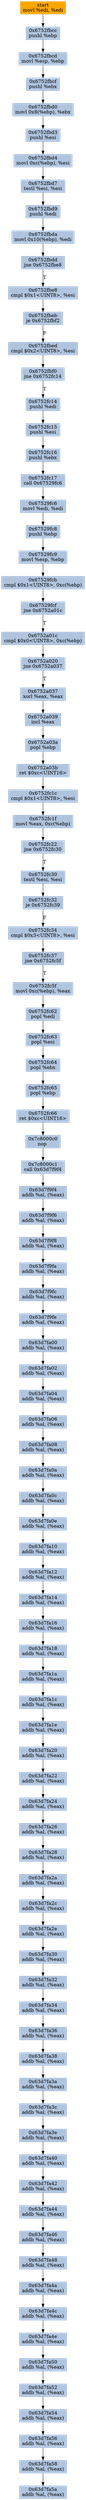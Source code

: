 digraph G {
node[shape=rectangle,style=filled,fillcolor=lightsteelblue,color=lightsteelblue]
bgcolor="transparent"
a0x6752fbcamovl_edi_edi[label="start\nmovl %edi, %edi",color="lightgrey",fillcolor="orange"];
a0x6752fbccpushl_ebp[label="0x6752fbcc\npushl %ebp"];
a0x6752fbcdmovl_esp_ebp[label="0x6752fbcd\nmovl %esp, %ebp"];
a0x6752fbcfpushl_ebx[label="0x6752fbcf\npushl %ebx"];
a0x6752fbd0movl_0x8ebp__ebx[label="0x6752fbd0\nmovl 0x8(%ebp), %ebx"];
a0x6752fbd3pushl_esi[label="0x6752fbd3\npushl %esi"];
a0x6752fbd4movl_0xcebp__esi[label="0x6752fbd4\nmovl 0xc(%ebp), %esi"];
a0x6752fbd7testl_esi_esi[label="0x6752fbd7\ntestl %esi, %esi"];
a0x6752fbd9pushl_edi[label="0x6752fbd9\npushl %edi"];
a0x6752fbdamovl_0x10ebp__edi[label="0x6752fbda\nmovl 0x10(%ebp), %edi"];
a0x6752fbddjne_0x6752fbe8[label="0x6752fbdd\njne 0x6752fbe8"];
a0x6752fbe8cmpl_0x1UINT8_esi[label="0x6752fbe8\ncmpl $0x1<UINT8>, %esi"];
a0x6752fbebje_0x6752fbf2[label="0x6752fbeb\nje 0x6752fbf2"];
a0x6752fbedcmpl_0x2UINT8_esi[label="0x6752fbed\ncmpl $0x2<UINT8>, %esi"];
a0x6752fbf0jne_0x6752fc14[label="0x6752fbf0\njne 0x6752fc14"];
a0x6752fc14pushl_edi[label="0x6752fc14\npushl %edi"];
a0x6752fc15pushl_esi[label="0x6752fc15\npushl %esi"];
a0x6752fc16pushl_ebx[label="0x6752fc16\npushl %ebx"];
a0x6752fc17call_0x67529fc6[label="0x6752fc17\ncall 0x67529fc6"];
a0x67529fc6movl_edi_edi[label="0x67529fc6\nmovl %edi, %edi"];
a0x67529fc8pushl_ebp[label="0x67529fc8\npushl %ebp"];
a0x67529fc9movl_esp_ebp[label="0x67529fc9\nmovl %esp, %ebp"];
a0x67529fcbcmpl_0x1UINT8_0xcebp_[label="0x67529fcb\ncmpl $0x1<UINT8>, 0xc(%ebp)"];
a0x67529fcfjne_0x6752a01c[label="0x67529fcf\njne 0x6752a01c"];
a0x6752a01ccmpl_0x0UINT8_0xcebp_[label="0x6752a01c\ncmpl $0x0<UINT8>, 0xc(%ebp)"];
a0x6752a020jne_0x6752a037[label="0x6752a020\njne 0x6752a037"];
a0x6752a037xorl_eax_eax[label="0x6752a037\nxorl %eax, %eax"];
a0x6752a039incl_eax[label="0x6752a039\nincl %eax"];
a0x6752a03apopl_ebp[label="0x6752a03a\npopl %ebp"];
a0x6752a03bret_0xcUINT16[label="0x6752a03b\nret $0xc<UINT16>"];
a0x6752fc1ccmpl_0x1UINT8_esi[label="0x6752fc1c\ncmpl $0x1<UINT8>, %esi"];
a0x6752fc1fmovl_eax_0xcebp_[label="0x6752fc1f\nmovl %eax, 0xc(%ebp)"];
a0x6752fc22jne_0x6752fc30[label="0x6752fc22\njne 0x6752fc30"];
a0x6752fc30testl_esi_esi[label="0x6752fc30\ntestl %esi, %esi"];
a0x6752fc32je_0x6752fc39[label="0x6752fc32\nje 0x6752fc39"];
a0x6752fc34cmpl_0x3UINT8_esi[label="0x6752fc34\ncmpl $0x3<UINT8>, %esi"];
a0x6752fc37jne_0x6752fc5f[label="0x6752fc37\njne 0x6752fc5f"];
a0x6752fc5fmovl_0xcebp__eax[label="0x6752fc5f\nmovl 0xc(%ebp), %eax"];
a0x6752fc62popl_edi[label="0x6752fc62\npopl %edi"];
a0x6752fc63popl_esi[label="0x6752fc63\npopl %esi"];
a0x6752fc64popl_ebx[label="0x6752fc64\npopl %ebx"];
a0x6752fc65popl_ebp[label="0x6752fc65\npopl %ebp"];
a0x6752fc66ret_0xcUINT16[label="0x6752fc66\nret $0xc<UINT16>"];
a0x7c8000c0nop_[label="0x7c8000c0\nnop "];
a0x7c8000c1call_0x63d7f9f4[label="0x7c8000c1\ncall 0x63d7f9f4"];
a0x63d7f9f4addb_al_eax_[label="0x63d7f9f4\naddb %al, (%eax)"];
a0x63d7f9f6addb_al_eax_[label="0x63d7f9f6\naddb %al, (%eax)"];
a0x63d7f9f8addb_al_eax_[label="0x63d7f9f8\naddb %al, (%eax)"];
a0x63d7f9faaddb_al_eax_[label="0x63d7f9fa\naddb %al, (%eax)"];
a0x63d7f9fcaddb_al_eax_[label="0x63d7f9fc\naddb %al, (%eax)"];
a0x63d7f9feaddb_al_eax_[label="0x63d7f9fe\naddb %al, (%eax)"];
a0x63d7fa00addb_al_eax_[label="0x63d7fa00\naddb %al, (%eax)"];
a0x63d7fa02addb_al_eax_[label="0x63d7fa02\naddb %al, (%eax)"];
a0x63d7fa04addb_al_eax_[label="0x63d7fa04\naddb %al, (%eax)"];
a0x63d7fa06addb_al_eax_[label="0x63d7fa06\naddb %al, (%eax)"];
a0x63d7fa08addb_al_eax_[label="0x63d7fa08\naddb %al, (%eax)"];
a0x63d7fa0aaddb_al_eax_[label="0x63d7fa0a\naddb %al, (%eax)"];
a0x63d7fa0caddb_al_eax_[label="0x63d7fa0c\naddb %al, (%eax)"];
a0x63d7fa0eaddb_al_eax_[label="0x63d7fa0e\naddb %al, (%eax)"];
a0x63d7fa10addb_al_eax_[label="0x63d7fa10\naddb %al, (%eax)"];
a0x63d7fa12addb_al_eax_[label="0x63d7fa12\naddb %al, (%eax)"];
a0x63d7fa14addb_al_eax_[label="0x63d7fa14\naddb %al, (%eax)"];
a0x63d7fa16addb_al_eax_[label="0x63d7fa16\naddb %al, (%eax)"];
a0x63d7fa18addb_al_eax_[label="0x63d7fa18\naddb %al, (%eax)"];
a0x63d7fa1aaddb_al_eax_[label="0x63d7fa1a\naddb %al, (%eax)"];
a0x63d7fa1caddb_al_eax_[label="0x63d7fa1c\naddb %al, (%eax)"];
a0x63d7fa1eaddb_al_eax_[label="0x63d7fa1e\naddb %al, (%eax)"];
a0x63d7fa20addb_al_eax_[label="0x63d7fa20\naddb %al, (%eax)"];
a0x63d7fa22addb_al_eax_[label="0x63d7fa22\naddb %al, (%eax)"];
a0x63d7fa24addb_al_eax_[label="0x63d7fa24\naddb %al, (%eax)"];
a0x63d7fa26addb_al_eax_[label="0x63d7fa26\naddb %al, (%eax)"];
a0x63d7fa28addb_al_eax_[label="0x63d7fa28\naddb %al, (%eax)"];
a0x63d7fa2aaddb_al_eax_[label="0x63d7fa2a\naddb %al, (%eax)"];
a0x63d7fa2caddb_al_eax_[label="0x63d7fa2c\naddb %al, (%eax)"];
a0x63d7fa2eaddb_al_eax_[label="0x63d7fa2e\naddb %al, (%eax)"];
a0x63d7fa30addb_al_eax_[label="0x63d7fa30\naddb %al, (%eax)"];
a0x63d7fa32addb_al_eax_[label="0x63d7fa32\naddb %al, (%eax)"];
a0x63d7fa34addb_al_eax_[label="0x63d7fa34\naddb %al, (%eax)"];
a0x63d7fa36addb_al_eax_[label="0x63d7fa36\naddb %al, (%eax)"];
a0x63d7fa38addb_al_eax_[label="0x63d7fa38\naddb %al, (%eax)"];
a0x63d7fa3aaddb_al_eax_[label="0x63d7fa3a\naddb %al, (%eax)"];
a0x63d7fa3caddb_al_eax_[label="0x63d7fa3c\naddb %al, (%eax)"];
a0x63d7fa3eaddb_al_eax_[label="0x63d7fa3e\naddb %al, (%eax)"];
a0x63d7fa40addb_al_eax_[label="0x63d7fa40\naddb %al, (%eax)"];
a0x63d7fa42addb_al_eax_[label="0x63d7fa42\naddb %al, (%eax)"];
a0x63d7fa44addb_al_eax_[label="0x63d7fa44\naddb %al, (%eax)"];
a0x63d7fa46addb_al_eax_[label="0x63d7fa46\naddb %al, (%eax)"];
a0x63d7fa48addb_al_eax_[label="0x63d7fa48\naddb %al, (%eax)"];
a0x63d7fa4aaddb_al_eax_[label="0x63d7fa4a\naddb %al, (%eax)"];
a0x63d7fa4caddb_al_eax_[label="0x63d7fa4c\naddb %al, (%eax)"];
a0x63d7fa4eaddb_al_eax_[label="0x63d7fa4e\naddb %al, (%eax)"];
a0x63d7fa50addb_al_eax_[label="0x63d7fa50\naddb %al, (%eax)"];
a0x63d7fa52addb_al_eax_[label="0x63d7fa52\naddb %al, (%eax)"];
a0x63d7fa54addb_al_eax_[label="0x63d7fa54\naddb %al, (%eax)"];
a0x63d7fa56addb_al_eax_[label="0x63d7fa56\naddb %al, (%eax)"];
a0x63d7fa58addb_al_eax_[label="0x63d7fa58\naddb %al, (%eax)"];
a0x63d7fa5aaddb_al_eax_[label="0x63d7fa5a\naddb %al, (%eax)"];
a0x6752fbcamovl_edi_edi -> a0x6752fbccpushl_ebp [color="#000000"];
a0x6752fbccpushl_ebp -> a0x6752fbcdmovl_esp_ebp [color="#000000"];
a0x6752fbcdmovl_esp_ebp -> a0x6752fbcfpushl_ebx [color="#000000"];
a0x6752fbcfpushl_ebx -> a0x6752fbd0movl_0x8ebp__ebx [color="#000000"];
a0x6752fbd0movl_0x8ebp__ebx -> a0x6752fbd3pushl_esi [color="#000000"];
a0x6752fbd3pushl_esi -> a0x6752fbd4movl_0xcebp__esi [color="#000000"];
a0x6752fbd4movl_0xcebp__esi -> a0x6752fbd7testl_esi_esi [color="#000000"];
a0x6752fbd7testl_esi_esi -> a0x6752fbd9pushl_edi [color="#000000"];
a0x6752fbd9pushl_edi -> a0x6752fbdamovl_0x10ebp__edi [color="#000000"];
a0x6752fbdamovl_0x10ebp__edi -> a0x6752fbddjne_0x6752fbe8 [color="#000000"];
a0x6752fbddjne_0x6752fbe8 -> a0x6752fbe8cmpl_0x1UINT8_esi [color="#000000",label="T"];
a0x6752fbe8cmpl_0x1UINT8_esi -> a0x6752fbebje_0x6752fbf2 [color="#000000"];
a0x6752fbebje_0x6752fbf2 -> a0x6752fbedcmpl_0x2UINT8_esi [color="#000000",label="F"];
a0x6752fbedcmpl_0x2UINT8_esi -> a0x6752fbf0jne_0x6752fc14 [color="#000000"];
a0x6752fbf0jne_0x6752fc14 -> a0x6752fc14pushl_edi [color="#000000",label="T"];
a0x6752fc14pushl_edi -> a0x6752fc15pushl_esi [color="#000000"];
a0x6752fc15pushl_esi -> a0x6752fc16pushl_ebx [color="#000000"];
a0x6752fc16pushl_ebx -> a0x6752fc17call_0x67529fc6 [color="#000000"];
a0x6752fc17call_0x67529fc6 -> a0x67529fc6movl_edi_edi [color="#000000"];
a0x67529fc6movl_edi_edi -> a0x67529fc8pushl_ebp [color="#000000"];
a0x67529fc8pushl_ebp -> a0x67529fc9movl_esp_ebp [color="#000000"];
a0x67529fc9movl_esp_ebp -> a0x67529fcbcmpl_0x1UINT8_0xcebp_ [color="#000000"];
a0x67529fcbcmpl_0x1UINT8_0xcebp_ -> a0x67529fcfjne_0x6752a01c [color="#000000"];
a0x67529fcfjne_0x6752a01c -> a0x6752a01ccmpl_0x0UINT8_0xcebp_ [color="#000000",label="T"];
a0x6752a01ccmpl_0x0UINT8_0xcebp_ -> a0x6752a020jne_0x6752a037 [color="#000000"];
a0x6752a020jne_0x6752a037 -> a0x6752a037xorl_eax_eax [color="#000000",label="T"];
a0x6752a037xorl_eax_eax -> a0x6752a039incl_eax [color="#000000"];
a0x6752a039incl_eax -> a0x6752a03apopl_ebp [color="#000000"];
a0x6752a03apopl_ebp -> a0x6752a03bret_0xcUINT16 [color="#000000"];
a0x6752a03bret_0xcUINT16 -> a0x6752fc1ccmpl_0x1UINT8_esi [color="#000000"];
a0x6752fc1ccmpl_0x1UINT8_esi -> a0x6752fc1fmovl_eax_0xcebp_ [color="#000000"];
a0x6752fc1fmovl_eax_0xcebp_ -> a0x6752fc22jne_0x6752fc30 [color="#000000"];
a0x6752fc22jne_0x6752fc30 -> a0x6752fc30testl_esi_esi [color="#000000",label="T"];
a0x6752fc30testl_esi_esi -> a0x6752fc32je_0x6752fc39 [color="#000000"];
a0x6752fc32je_0x6752fc39 -> a0x6752fc34cmpl_0x3UINT8_esi [color="#000000",label="F"];
a0x6752fc34cmpl_0x3UINT8_esi -> a0x6752fc37jne_0x6752fc5f [color="#000000"];
a0x6752fc37jne_0x6752fc5f -> a0x6752fc5fmovl_0xcebp__eax [color="#000000",label="T"];
a0x6752fc5fmovl_0xcebp__eax -> a0x6752fc62popl_edi [color="#000000"];
a0x6752fc62popl_edi -> a0x6752fc63popl_esi [color="#000000"];
a0x6752fc63popl_esi -> a0x6752fc64popl_ebx [color="#000000"];
a0x6752fc64popl_ebx -> a0x6752fc65popl_ebp [color="#000000"];
a0x6752fc65popl_ebp -> a0x6752fc66ret_0xcUINT16 [color="#000000"];
a0x6752fc66ret_0xcUINT16 -> a0x7c8000c0nop_ [color="#000000"];
a0x7c8000c0nop_ -> a0x7c8000c1call_0x63d7f9f4 [color="#000000"];
a0x7c8000c1call_0x63d7f9f4 -> a0x63d7f9f4addb_al_eax_ [color="#000000"];
a0x63d7f9f4addb_al_eax_ -> a0x63d7f9f6addb_al_eax_ [color="#000000"];
a0x63d7f9f6addb_al_eax_ -> a0x63d7f9f8addb_al_eax_ [color="#000000"];
a0x63d7f9f8addb_al_eax_ -> a0x63d7f9faaddb_al_eax_ [color="#000000"];
a0x63d7f9faaddb_al_eax_ -> a0x63d7f9fcaddb_al_eax_ [color="#000000"];
a0x63d7f9fcaddb_al_eax_ -> a0x63d7f9feaddb_al_eax_ [color="#000000"];
a0x63d7f9feaddb_al_eax_ -> a0x63d7fa00addb_al_eax_ [color="#000000"];
a0x63d7fa00addb_al_eax_ -> a0x63d7fa02addb_al_eax_ [color="#000000"];
a0x63d7fa02addb_al_eax_ -> a0x63d7fa04addb_al_eax_ [color="#000000"];
a0x63d7fa04addb_al_eax_ -> a0x63d7fa06addb_al_eax_ [color="#000000"];
a0x63d7fa06addb_al_eax_ -> a0x63d7fa08addb_al_eax_ [color="#000000"];
a0x63d7fa08addb_al_eax_ -> a0x63d7fa0aaddb_al_eax_ [color="#000000"];
a0x63d7fa0aaddb_al_eax_ -> a0x63d7fa0caddb_al_eax_ [color="#000000"];
a0x63d7fa0caddb_al_eax_ -> a0x63d7fa0eaddb_al_eax_ [color="#000000"];
a0x63d7fa0eaddb_al_eax_ -> a0x63d7fa10addb_al_eax_ [color="#000000"];
a0x63d7fa10addb_al_eax_ -> a0x63d7fa12addb_al_eax_ [color="#000000"];
a0x63d7fa12addb_al_eax_ -> a0x63d7fa14addb_al_eax_ [color="#000000"];
a0x63d7fa14addb_al_eax_ -> a0x63d7fa16addb_al_eax_ [color="#000000"];
a0x63d7fa16addb_al_eax_ -> a0x63d7fa18addb_al_eax_ [color="#000000"];
a0x63d7fa18addb_al_eax_ -> a0x63d7fa1aaddb_al_eax_ [color="#000000"];
a0x63d7fa1aaddb_al_eax_ -> a0x63d7fa1caddb_al_eax_ [color="#000000"];
a0x63d7fa1caddb_al_eax_ -> a0x63d7fa1eaddb_al_eax_ [color="#000000"];
a0x63d7fa1eaddb_al_eax_ -> a0x63d7fa20addb_al_eax_ [color="#000000"];
a0x63d7fa20addb_al_eax_ -> a0x63d7fa22addb_al_eax_ [color="#000000"];
a0x63d7fa22addb_al_eax_ -> a0x63d7fa24addb_al_eax_ [color="#000000"];
a0x63d7fa24addb_al_eax_ -> a0x63d7fa26addb_al_eax_ [color="#000000"];
a0x63d7fa26addb_al_eax_ -> a0x63d7fa28addb_al_eax_ [color="#000000"];
a0x63d7fa28addb_al_eax_ -> a0x63d7fa2aaddb_al_eax_ [color="#000000"];
a0x63d7fa2aaddb_al_eax_ -> a0x63d7fa2caddb_al_eax_ [color="#000000"];
a0x63d7fa2caddb_al_eax_ -> a0x63d7fa2eaddb_al_eax_ [color="#000000"];
a0x63d7fa2eaddb_al_eax_ -> a0x63d7fa30addb_al_eax_ [color="#000000"];
a0x63d7fa30addb_al_eax_ -> a0x63d7fa32addb_al_eax_ [color="#000000"];
a0x63d7fa32addb_al_eax_ -> a0x63d7fa34addb_al_eax_ [color="#000000"];
a0x63d7fa34addb_al_eax_ -> a0x63d7fa36addb_al_eax_ [color="#000000"];
a0x63d7fa36addb_al_eax_ -> a0x63d7fa38addb_al_eax_ [color="#000000"];
a0x63d7fa38addb_al_eax_ -> a0x63d7fa3aaddb_al_eax_ [color="#000000"];
a0x63d7fa3aaddb_al_eax_ -> a0x63d7fa3caddb_al_eax_ [color="#000000"];
a0x63d7fa3caddb_al_eax_ -> a0x63d7fa3eaddb_al_eax_ [color="#000000"];
a0x63d7fa3eaddb_al_eax_ -> a0x63d7fa40addb_al_eax_ [color="#000000"];
a0x63d7fa40addb_al_eax_ -> a0x63d7fa42addb_al_eax_ [color="#000000"];
a0x63d7fa42addb_al_eax_ -> a0x63d7fa44addb_al_eax_ [color="#000000"];
a0x63d7fa44addb_al_eax_ -> a0x63d7fa46addb_al_eax_ [color="#000000"];
a0x63d7fa46addb_al_eax_ -> a0x63d7fa48addb_al_eax_ [color="#000000"];
a0x63d7fa48addb_al_eax_ -> a0x63d7fa4aaddb_al_eax_ [color="#000000"];
a0x63d7fa4aaddb_al_eax_ -> a0x63d7fa4caddb_al_eax_ [color="#000000"];
a0x63d7fa4caddb_al_eax_ -> a0x63d7fa4eaddb_al_eax_ [color="#000000"];
a0x63d7fa4eaddb_al_eax_ -> a0x63d7fa50addb_al_eax_ [color="#000000"];
a0x63d7fa50addb_al_eax_ -> a0x63d7fa52addb_al_eax_ [color="#000000"];
a0x63d7fa52addb_al_eax_ -> a0x63d7fa54addb_al_eax_ [color="#000000"];
a0x63d7fa54addb_al_eax_ -> a0x63d7fa56addb_al_eax_ [color="#000000"];
a0x63d7fa56addb_al_eax_ -> a0x63d7fa58addb_al_eax_ [color="#000000"];
a0x63d7fa58addb_al_eax_ -> a0x63d7fa5aaddb_al_eax_ [color="#000000"];
}
